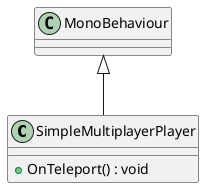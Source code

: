 @startuml
class SimpleMultiplayerPlayer {
    + OnTeleport() : void
}
MonoBehaviour <|-- SimpleMultiplayerPlayer
@enduml
